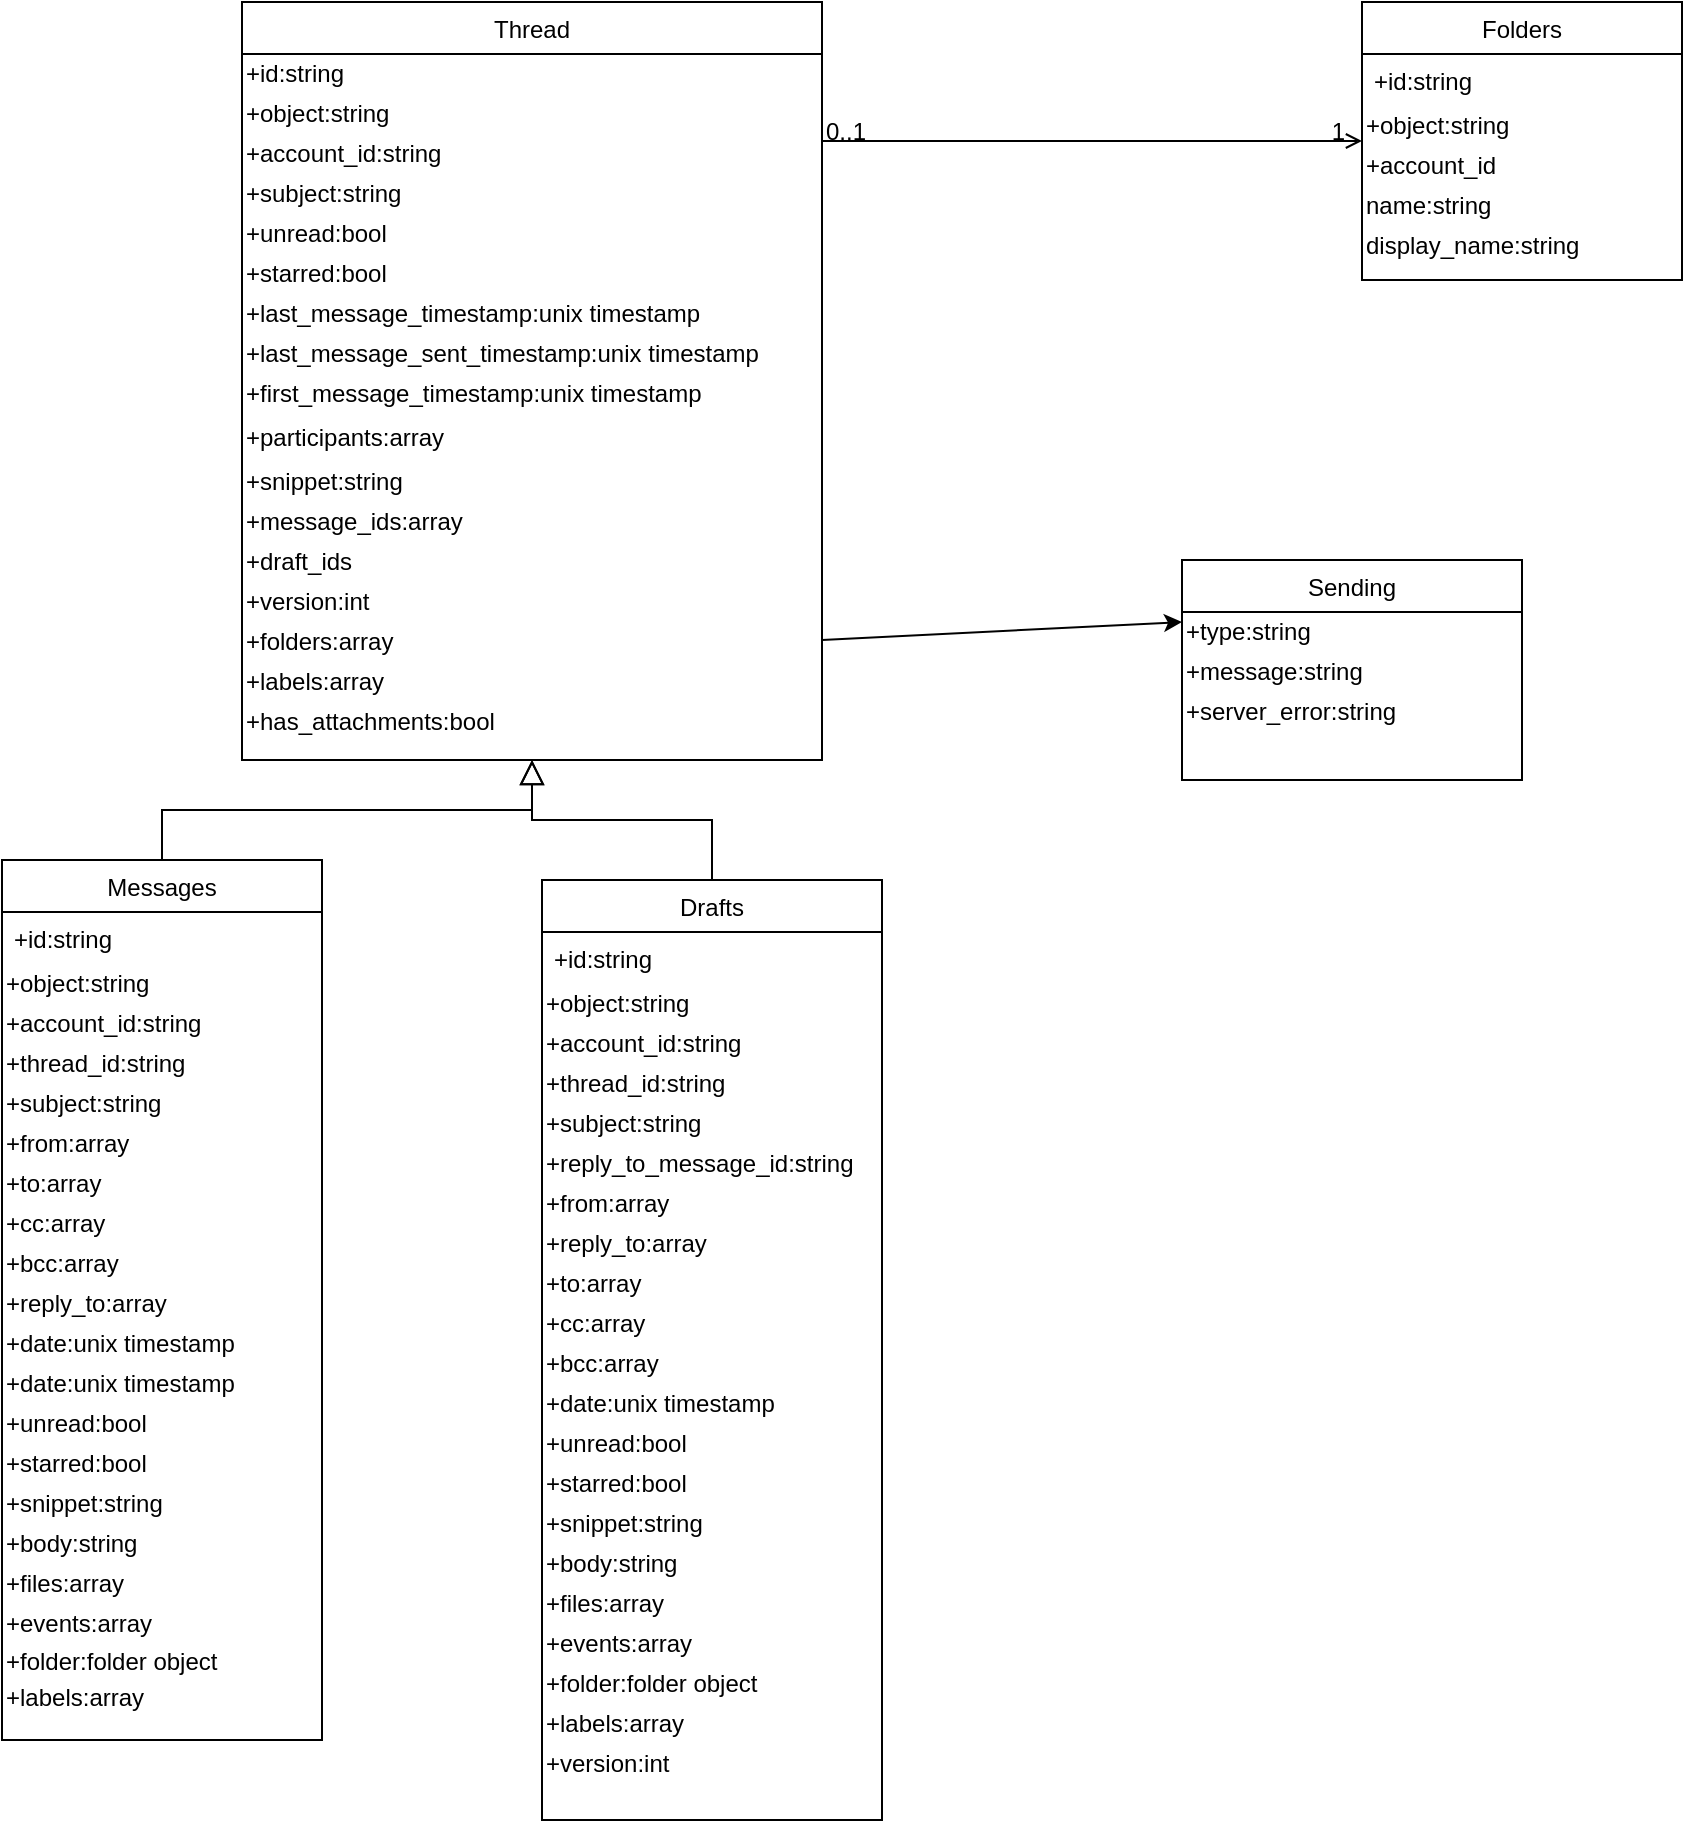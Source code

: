 <mxfile version="13.7.5" type="device"><diagram id="C5RBs43oDa-KdzZeNtuy" name="Page-1"><mxGraphModel dx="2031" dy="1089" grid="1" gridSize="10" guides="1" tooltips="1" connect="1" arrows="1" fold="1" page="1" pageScale="1" pageWidth="827" pageHeight="1169" math="0" shadow="0"><root><mxCell id="WIyWlLk6GJQsqaUBKTNV-0"/><mxCell id="WIyWlLk6GJQsqaUBKTNV-1" parent="WIyWlLk6GJQsqaUBKTNV-0"/><mxCell id="zkfFHV4jXpPFQw0GAbJ--0" value="Thread" style="swimlane;fontStyle=0;align=center;verticalAlign=top;childLayout=stackLayout;horizontal=1;startSize=26;horizontalStack=0;resizeParent=1;resizeLast=0;collapsible=1;marginBottom=0;rounded=0;shadow=0;strokeWidth=1;" parent="WIyWlLk6GJQsqaUBKTNV-1" vertex="1"><mxGeometry x="220" y="121" width="290" height="379" as="geometry"><mxRectangle x="230" y="140" width="160" height="26" as="alternateBounds"/></mxGeometry></mxCell><mxCell id="8-4x6N4khkb1Rf8WdjwC-2" value="+id:string" style="text;html=1;align=left;verticalAlign=middle;resizable=0;points=[];autosize=1;" vertex="1" parent="zkfFHV4jXpPFQw0GAbJ--0"><mxGeometry y="26" width="290" height="20" as="geometry"/></mxCell><mxCell id="8-4x6N4khkb1Rf8WdjwC-3" value="+object:string" style="text;html=1;strokeColor=none;fillColor=none;align=left;verticalAlign=middle;whiteSpace=wrap;rounded=0;" vertex="1" parent="zkfFHV4jXpPFQw0GAbJ--0"><mxGeometry y="46" width="290" height="20" as="geometry"/></mxCell><mxCell id="8-4x6N4khkb1Rf8WdjwC-4" value="+account_id:string" style="text;html=1;strokeColor=none;fillColor=none;align=left;verticalAlign=middle;whiteSpace=wrap;rounded=0;" vertex="1" parent="zkfFHV4jXpPFQw0GAbJ--0"><mxGeometry y="66" width="290" height="20" as="geometry"/></mxCell><mxCell id="8-4x6N4khkb1Rf8WdjwC-5" value="+subject:string" style="text;html=1;strokeColor=none;fillColor=none;align=left;verticalAlign=middle;whiteSpace=wrap;rounded=0;" vertex="1" parent="zkfFHV4jXpPFQw0GAbJ--0"><mxGeometry y="86" width="290" height="20" as="geometry"/></mxCell><mxCell id="8-4x6N4khkb1Rf8WdjwC-6" value="+unread:bool" style="text;html=1;strokeColor=none;fillColor=none;align=left;verticalAlign=middle;whiteSpace=wrap;rounded=0;" vertex="1" parent="zkfFHV4jXpPFQw0GAbJ--0"><mxGeometry y="106" width="290" height="20" as="geometry"/></mxCell><mxCell id="8-4x6N4khkb1Rf8WdjwC-8" value="+starred:bool" style="text;html=1;strokeColor=none;fillColor=none;align=left;verticalAlign=middle;whiteSpace=wrap;rounded=0;" vertex="1" parent="zkfFHV4jXpPFQw0GAbJ--0"><mxGeometry y="126" width="290" height="20" as="geometry"/></mxCell><mxCell id="8-4x6N4khkb1Rf8WdjwC-9" value="+last_message_timestamp:unix timestamp" style="text;html=1;strokeColor=none;fillColor=none;align=left;verticalAlign=middle;whiteSpace=wrap;rounded=0;" vertex="1" parent="zkfFHV4jXpPFQw0GAbJ--0"><mxGeometry y="146" width="290" height="20" as="geometry"/></mxCell><mxCell id="8-4x6N4khkb1Rf8WdjwC-10" value="+last_message_sent_timestamp:unix timestamp" style="text;html=1;strokeColor=none;fillColor=none;align=left;verticalAlign=middle;whiteSpace=wrap;rounded=0;" vertex="1" parent="zkfFHV4jXpPFQw0GAbJ--0"><mxGeometry y="166" width="290" height="20" as="geometry"/></mxCell><mxCell id="8-4x6N4khkb1Rf8WdjwC-11" value="+first_message_timestamp:unix timestamp" style="text;html=1;strokeColor=none;fillColor=none;align=left;verticalAlign=middle;whiteSpace=wrap;rounded=0;" vertex="1" parent="zkfFHV4jXpPFQw0GAbJ--0"><mxGeometry y="186" width="290" height="20" as="geometry"/></mxCell><mxCell id="8-4x6N4khkb1Rf8WdjwC-12" value="+participants:array" style="text;html=1;strokeColor=none;fillColor=none;align=left;verticalAlign=middle;whiteSpace=wrap;rounded=0;" vertex="1" parent="zkfFHV4jXpPFQw0GAbJ--0"><mxGeometry y="206" width="290" height="24" as="geometry"/></mxCell><mxCell id="8-4x6N4khkb1Rf8WdjwC-13" value="+snippet:string" style="text;html=1;strokeColor=none;fillColor=none;align=left;verticalAlign=middle;whiteSpace=wrap;rounded=0;" vertex="1" parent="zkfFHV4jXpPFQw0GAbJ--0"><mxGeometry y="230" width="290" height="20" as="geometry"/></mxCell><mxCell id="8-4x6N4khkb1Rf8WdjwC-14" value="+message_ids:array" style="text;html=1;strokeColor=none;fillColor=none;align=left;verticalAlign=middle;whiteSpace=wrap;rounded=0;" vertex="1" parent="zkfFHV4jXpPFQw0GAbJ--0"><mxGeometry y="250" width="290" height="20" as="geometry"/></mxCell><mxCell id="8-4x6N4khkb1Rf8WdjwC-15" value="+draft_ids" style="text;html=1;strokeColor=none;fillColor=none;align=left;verticalAlign=middle;whiteSpace=wrap;rounded=0;" vertex="1" parent="zkfFHV4jXpPFQw0GAbJ--0"><mxGeometry y="270" width="290" height="20" as="geometry"/></mxCell><mxCell id="8-4x6N4khkb1Rf8WdjwC-16" value="+version:int" style="text;html=1;strokeColor=none;fillColor=none;align=left;verticalAlign=middle;whiteSpace=wrap;rounded=0;" vertex="1" parent="zkfFHV4jXpPFQw0GAbJ--0"><mxGeometry y="290" width="290" height="20" as="geometry"/></mxCell><mxCell id="8-4x6N4khkb1Rf8WdjwC-17" value="+folders:array" style="text;html=1;strokeColor=none;fillColor=none;align=left;verticalAlign=middle;whiteSpace=wrap;rounded=0;" vertex="1" parent="zkfFHV4jXpPFQw0GAbJ--0"><mxGeometry y="310" width="290" height="20" as="geometry"/></mxCell><mxCell id="8-4x6N4khkb1Rf8WdjwC-18" value="+labels:array" style="text;html=1;strokeColor=none;fillColor=none;align=left;verticalAlign=middle;whiteSpace=wrap;rounded=0;" vertex="1" parent="zkfFHV4jXpPFQw0GAbJ--0"><mxGeometry y="330" width="290" height="20" as="geometry"/></mxCell><mxCell id="8-4x6N4khkb1Rf8WdjwC-19" value="+has_attachments:bool" style="text;html=1;strokeColor=none;fillColor=none;align=left;verticalAlign=middle;whiteSpace=wrap;rounded=0;" vertex="1" parent="zkfFHV4jXpPFQw0GAbJ--0"><mxGeometry y="350" width="290" height="20" as="geometry"/></mxCell><mxCell id="zkfFHV4jXpPFQw0GAbJ--12" value="" style="endArrow=block;endSize=10;endFill=0;shadow=0;strokeWidth=1;rounded=0;edgeStyle=elbowEdgeStyle;elbow=vertical;" parent="WIyWlLk6GJQsqaUBKTNV-1" source="zkfFHV4jXpPFQw0GAbJ--6" target="zkfFHV4jXpPFQw0GAbJ--0" edge="1"><mxGeometry width="160" relative="1" as="geometry"><mxPoint x="200" y="203" as="sourcePoint"/><mxPoint x="200" y="203" as="targetPoint"/></mxGeometry></mxCell><mxCell id="zkfFHV4jXpPFQw0GAbJ--16" value="" style="endArrow=block;endSize=10;endFill=0;shadow=0;strokeWidth=1;rounded=0;edgeStyle=elbowEdgeStyle;elbow=vertical;" parent="WIyWlLk6GJQsqaUBKTNV-1" source="zkfFHV4jXpPFQw0GAbJ--13" target="zkfFHV4jXpPFQw0GAbJ--0" edge="1"><mxGeometry width="160" relative="1" as="geometry"><mxPoint x="210" y="373" as="sourcePoint"/><mxPoint x="310" y="271" as="targetPoint"/></mxGeometry></mxCell><mxCell id="zkfFHV4jXpPFQw0GAbJ--26" value="" style="endArrow=open;shadow=0;strokeWidth=1;rounded=0;endFill=1;edgeStyle=elbowEdgeStyle;elbow=vertical;" parent="WIyWlLk6GJQsqaUBKTNV-1" source="zkfFHV4jXpPFQw0GAbJ--0" target="zkfFHV4jXpPFQw0GAbJ--17" edge="1"><mxGeometry x="0.5" y="41" relative="1" as="geometry"><mxPoint x="380" y="192" as="sourcePoint"/><mxPoint x="540" y="192" as="targetPoint"/><mxPoint x="-40" y="32" as="offset"/></mxGeometry></mxCell><mxCell id="zkfFHV4jXpPFQw0GAbJ--27" value="0..1" style="resizable=0;align=left;verticalAlign=bottom;labelBackgroundColor=none;fontSize=12;" parent="zkfFHV4jXpPFQw0GAbJ--26" connectable="0" vertex="1"><mxGeometry x="-1" relative="1" as="geometry"><mxPoint y="4" as="offset"/></mxGeometry></mxCell><mxCell id="zkfFHV4jXpPFQw0GAbJ--28" value="1" style="resizable=0;align=right;verticalAlign=bottom;labelBackgroundColor=none;fontSize=12;" parent="zkfFHV4jXpPFQw0GAbJ--26" connectable="0" vertex="1"><mxGeometry x="1" relative="1" as="geometry"><mxPoint x="-7" y="4" as="offset"/></mxGeometry></mxCell><mxCell id="zkfFHV4jXpPFQw0GAbJ--6" value="Messages" style="swimlane;fontStyle=0;align=center;verticalAlign=top;childLayout=stackLayout;horizontal=1;startSize=26;horizontalStack=0;resizeParent=1;resizeLast=0;collapsible=1;marginBottom=0;rounded=0;shadow=0;strokeWidth=1;" parent="WIyWlLk6GJQsqaUBKTNV-1" vertex="1"><mxGeometry x="100" y="550" width="160" height="440" as="geometry"><mxRectangle x="130" y="380" width="160" height="26" as="alternateBounds"/></mxGeometry></mxCell><mxCell id="zkfFHV4jXpPFQw0GAbJ--7" value="+id:string" style="text;align=left;verticalAlign=top;spacingLeft=4;spacingRight=4;overflow=hidden;rotatable=0;points=[[0,0.5],[1,0.5]];portConstraint=eastwest;" parent="zkfFHV4jXpPFQw0GAbJ--6" vertex="1"><mxGeometry y="26" width="160" height="26" as="geometry"/></mxCell><mxCell id="8-4x6N4khkb1Rf8WdjwC-20" value="&lt;span&gt;+object:string&lt;/span&gt;" style="text;html=1;strokeColor=none;fillColor=none;align=left;verticalAlign=middle;whiteSpace=wrap;rounded=0;" vertex="1" parent="zkfFHV4jXpPFQw0GAbJ--6"><mxGeometry y="52" width="160" height="20" as="geometry"/></mxCell><mxCell id="8-4x6N4khkb1Rf8WdjwC-21" value="&lt;span&gt;+account_id:string&lt;/span&gt;" style="text;html=1;strokeColor=none;fillColor=none;align=left;verticalAlign=middle;whiteSpace=wrap;rounded=0;" vertex="1" parent="zkfFHV4jXpPFQw0GAbJ--6"><mxGeometry y="72" width="160" height="20" as="geometry"/></mxCell><mxCell id="8-4x6N4khkb1Rf8WdjwC-23" value="&lt;span&gt;+thread_id:string&lt;/span&gt;" style="text;html=1;strokeColor=none;fillColor=none;align=left;verticalAlign=middle;whiteSpace=wrap;rounded=0;" vertex="1" parent="zkfFHV4jXpPFQw0GAbJ--6"><mxGeometry y="92" width="160" height="20" as="geometry"/></mxCell><mxCell id="8-4x6N4khkb1Rf8WdjwC-22" value="&lt;span&gt;+subject:string&lt;/span&gt;" style="text;html=1;strokeColor=none;fillColor=none;align=left;verticalAlign=middle;whiteSpace=wrap;rounded=0;" vertex="1" parent="zkfFHV4jXpPFQw0GAbJ--6"><mxGeometry y="112" width="160" height="20" as="geometry"/></mxCell><mxCell id="8-4x6N4khkb1Rf8WdjwC-24" value="+from:array" style="text;html=1;strokeColor=none;fillColor=none;align=left;verticalAlign=middle;whiteSpace=wrap;rounded=0;" vertex="1" parent="zkfFHV4jXpPFQw0GAbJ--6"><mxGeometry y="132" width="160" height="20" as="geometry"/></mxCell><mxCell id="8-4x6N4khkb1Rf8WdjwC-25" value="+to:array" style="text;html=1;strokeColor=none;fillColor=none;align=left;verticalAlign=middle;whiteSpace=wrap;rounded=0;" vertex="1" parent="zkfFHV4jXpPFQw0GAbJ--6"><mxGeometry y="152" width="160" height="20" as="geometry"/></mxCell><mxCell id="8-4x6N4khkb1Rf8WdjwC-26" value="+cc:array" style="text;html=1;strokeColor=none;fillColor=none;align=left;verticalAlign=middle;whiteSpace=wrap;rounded=0;" vertex="1" parent="zkfFHV4jXpPFQw0GAbJ--6"><mxGeometry y="172" width="160" height="20" as="geometry"/></mxCell><mxCell id="8-4x6N4khkb1Rf8WdjwC-27" value="+bcc:array" style="text;html=1;strokeColor=none;fillColor=none;align=left;verticalAlign=middle;whiteSpace=wrap;rounded=0;" vertex="1" parent="zkfFHV4jXpPFQw0GAbJ--6"><mxGeometry y="192" width="160" height="20" as="geometry"/></mxCell><mxCell id="8-4x6N4khkb1Rf8WdjwC-28" value="+reply_to:array" style="text;html=1;strokeColor=none;fillColor=none;align=left;verticalAlign=middle;whiteSpace=wrap;rounded=0;" vertex="1" parent="zkfFHV4jXpPFQw0GAbJ--6"><mxGeometry y="212" width="160" height="20" as="geometry"/></mxCell><mxCell id="8-4x6N4khkb1Rf8WdjwC-29" value="+date:unix timestamp" style="text;html=1;strokeColor=none;fillColor=none;align=left;verticalAlign=middle;whiteSpace=wrap;rounded=0;" vertex="1" parent="zkfFHV4jXpPFQw0GAbJ--6"><mxGeometry y="232" width="160" height="20" as="geometry"/></mxCell><mxCell id="8-4x6N4khkb1Rf8WdjwC-30" value="+date:unix timestamp" style="text;html=1;strokeColor=none;fillColor=none;align=left;verticalAlign=middle;whiteSpace=wrap;rounded=0;" vertex="1" parent="zkfFHV4jXpPFQw0GAbJ--6"><mxGeometry y="252" width="160" height="20" as="geometry"/></mxCell><mxCell id="8-4x6N4khkb1Rf8WdjwC-31" value="+unread:bool" style="text;html=1;strokeColor=none;fillColor=none;align=left;verticalAlign=middle;whiteSpace=wrap;rounded=0;" vertex="1" parent="zkfFHV4jXpPFQw0GAbJ--6"><mxGeometry y="272" width="160" height="20" as="geometry"/></mxCell><mxCell id="8-4x6N4khkb1Rf8WdjwC-32" value="+starred:bool" style="text;html=1;strokeColor=none;fillColor=none;align=left;verticalAlign=middle;whiteSpace=wrap;rounded=0;" vertex="1" parent="zkfFHV4jXpPFQw0GAbJ--6"><mxGeometry y="292" width="160" height="20" as="geometry"/></mxCell><mxCell id="8-4x6N4khkb1Rf8WdjwC-33" value="+snippet:string" style="text;html=1;strokeColor=none;fillColor=none;align=left;verticalAlign=middle;whiteSpace=wrap;rounded=0;" vertex="1" parent="zkfFHV4jXpPFQw0GAbJ--6"><mxGeometry y="312" width="160" height="20" as="geometry"/></mxCell><mxCell id="8-4x6N4khkb1Rf8WdjwC-34" value="+body:string" style="text;html=1;strokeColor=none;fillColor=none;align=left;verticalAlign=middle;whiteSpace=wrap;rounded=0;" vertex="1" parent="zkfFHV4jXpPFQw0GAbJ--6"><mxGeometry y="332" width="160" height="20" as="geometry"/></mxCell><mxCell id="8-4x6N4khkb1Rf8WdjwC-35" value="+files:array" style="text;html=1;strokeColor=none;fillColor=none;align=left;verticalAlign=middle;whiteSpace=wrap;rounded=0;" vertex="1" parent="zkfFHV4jXpPFQw0GAbJ--6"><mxGeometry y="352" width="160" height="20" as="geometry"/></mxCell><mxCell id="8-4x6N4khkb1Rf8WdjwC-36" value="+events:array" style="text;html=1;strokeColor=none;fillColor=none;align=left;verticalAlign=middle;whiteSpace=wrap;rounded=0;" vertex="1" parent="zkfFHV4jXpPFQw0GAbJ--6"><mxGeometry y="372" width="160" height="20" as="geometry"/></mxCell><mxCell id="8-4x6N4khkb1Rf8WdjwC-37" value="+folder:folder object" style="text;html=1;strokeColor=none;fillColor=none;align=left;verticalAlign=middle;whiteSpace=wrap;rounded=0;" vertex="1" parent="zkfFHV4jXpPFQw0GAbJ--6"><mxGeometry y="392" width="160" height="18" as="geometry"/></mxCell><mxCell id="8-4x6N4khkb1Rf8WdjwC-38" value="+labels:array" style="text;html=1;strokeColor=none;fillColor=none;align=left;verticalAlign=middle;whiteSpace=wrap;rounded=0;" vertex="1" parent="zkfFHV4jXpPFQw0GAbJ--6"><mxGeometry y="410" width="160" height="18" as="geometry"/></mxCell><mxCell id="zkfFHV4jXpPFQw0GAbJ--13" value="Drafts" style="swimlane;fontStyle=0;align=center;verticalAlign=top;childLayout=stackLayout;horizontal=1;startSize=26;horizontalStack=0;resizeParent=1;resizeLast=0;collapsible=1;marginBottom=0;rounded=0;shadow=0;strokeWidth=1;" parent="WIyWlLk6GJQsqaUBKTNV-1" vertex="1"><mxGeometry x="370" y="560" width="170" height="470" as="geometry"><mxRectangle x="340" y="380" width="170" height="26" as="alternateBounds"/></mxGeometry></mxCell><mxCell id="zkfFHV4jXpPFQw0GAbJ--14" value="+id:string" style="text;align=left;verticalAlign=top;spacingLeft=4;spacingRight=4;overflow=hidden;rotatable=0;points=[[0,0.5],[1,0.5]];portConstraint=eastwest;" parent="zkfFHV4jXpPFQw0GAbJ--13" vertex="1"><mxGeometry y="26" width="170" height="26" as="geometry"/></mxCell><mxCell id="8-4x6N4khkb1Rf8WdjwC-44" value="&lt;span&gt;+object:string&lt;/span&gt;" style="text;html=1;strokeColor=none;fillColor=none;align=left;verticalAlign=middle;whiteSpace=wrap;rounded=0;" vertex="1" parent="zkfFHV4jXpPFQw0GAbJ--13"><mxGeometry y="52" width="170" height="20" as="geometry"/></mxCell><mxCell id="8-4x6N4khkb1Rf8WdjwC-45" value="+account_id:string" style="text;html=1;strokeColor=none;fillColor=none;align=left;verticalAlign=middle;whiteSpace=wrap;rounded=0;" vertex="1" parent="zkfFHV4jXpPFQw0GAbJ--13"><mxGeometry y="72" width="170" height="20" as="geometry"/></mxCell><mxCell id="8-4x6N4khkb1Rf8WdjwC-46" value="+thread_id:string" style="text;html=1;strokeColor=none;fillColor=none;align=left;verticalAlign=middle;whiteSpace=wrap;rounded=0;" vertex="1" parent="zkfFHV4jXpPFQw0GAbJ--13"><mxGeometry y="92" width="170" height="20" as="geometry"/></mxCell><mxCell id="8-4x6N4khkb1Rf8WdjwC-47" value="+subject:string" style="text;html=1;strokeColor=none;fillColor=none;align=left;verticalAlign=middle;whiteSpace=wrap;rounded=0;" vertex="1" parent="zkfFHV4jXpPFQw0GAbJ--13"><mxGeometry y="112" width="170" height="20" as="geometry"/></mxCell><mxCell id="8-4x6N4khkb1Rf8WdjwC-48" value="+reply_to_message_id:string" style="text;html=1;strokeColor=none;fillColor=none;align=left;verticalAlign=middle;whiteSpace=wrap;rounded=0;" vertex="1" parent="zkfFHV4jXpPFQw0GAbJ--13"><mxGeometry y="132" width="170" height="20" as="geometry"/></mxCell><mxCell id="8-4x6N4khkb1Rf8WdjwC-49" value="+from:array" style="text;html=1;strokeColor=none;fillColor=none;align=left;verticalAlign=middle;whiteSpace=wrap;rounded=0;" vertex="1" parent="zkfFHV4jXpPFQw0GAbJ--13"><mxGeometry y="152" width="170" height="20" as="geometry"/></mxCell><mxCell id="8-4x6N4khkb1Rf8WdjwC-50" value="+reply_to:array" style="text;html=1;strokeColor=none;fillColor=none;align=left;verticalAlign=middle;whiteSpace=wrap;rounded=0;" vertex="1" parent="zkfFHV4jXpPFQw0GAbJ--13"><mxGeometry y="172" width="170" height="20" as="geometry"/></mxCell><mxCell id="8-4x6N4khkb1Rf8WdjwC-51" value="+to:array" style="text;html=1;strokeColor=none;fillColor=none;align=left;verticalAlign=middle;whiteSpace=wrap;rounded=0;" vertex="1" parent="zkfFHV4jXpPFQw0GAbJ--13"><mxGeometry y="192" width="170" height="20" as="geometry"/></mxCell><mxCell id="8-4x6N4khkb1Rf8WdjwC-52" value="+cc:array" style="text;html=1;strokeColor=none;fillColor=none;align=left;verticalAlign=middle;whiteSpace=wrap;rounded=0;" vertex="1" parent="zkfFHV4jXpPFQw0GAbJ--13"><mxGeometry y="212" width="170" height="20" as="geometry"/></mxCell><mxCell id="8-4x6N4khkb1Rf8WdjwC-53" value="+bcc:array" style="text;html=1;strokeColor=none;fillColor=none;align=left;verticalAlign=middle;whiteSpace=wrap;rounded=0;" vertex="1" parent="zkfFHV4jXpPFQw0GAbJ--13"><mxGeometry y="232" width="170" height="20" as="geometry"/></mxCell><mxCell id="8-4x6N4khkb1Rf8WdjwC-54" value="+date:unix timestamp" style="text;html=1;strokeColor=none;fillColor=none;align=left;verticalAlign=middle;whiteSpace=wrap;rounded=0;" vertex="1" parent="zkfFHV4jXpPFQw0GAbJ--13"><mxGeometry y="252" width="170" height="20" as="geometry"/></mxCell><mxCell id="8-4x6N4khkb1Rf8WdjwC-55" value="+unread:bool" style="text;html=1;strokeColor=none;fillColor=none;align=left;verticalAlign=middle;whiteSpace=wrap;rounded=0;" vertex="1" parent="zkfFHV4jXpPFQw0GAbJ--13"><mxGeometry y="272" width="170" height="20" as="geometry"/></mxCell><mxCell id="8-4x6N4khkb1Rf8WdjwC-56" value="+starred:bool" style="text;html=1;strokeColor=none;fillColor=none;align=left;verticalAlign=middle;whiteSpace=wrap;rounded=0;" vertex="1" parent="zkfFHV4jXpPFQw0GAbJ--13"><mxGeometry y="292" width="170" height="20" as="geometry"/></mxCell><mxCell id="8-4x6N4khkb1Rf8WdjwC-57" value="+snippet:string" style="text;html=1;strokeColor=none;fillColor=none;align=left;verticalAlign=middle;whiteSpace=wrap;rounded=0;" vertex="1" parent="zkfFHV4jXpPFQw0GAbJ--13"><mxGeometry y="312" width="170" height="20" as="geometry"/></mxCell><mxCell id="8-4x6N4khkb1Rf8WdjwC-58" value="+body:string" style="text;html=1;strokeColor=none;fillColor=none;align=left;verticalAlign=middle;whiteSpace=wrap;rounded=0;" vertex="1" parent="zkfFHV4jXpPFQw0GAbJ--13"><mxGeometry y="332" width="170" height="20" as="geometry"/></mxCell><mxCell id="8-4x6N4khkb1Rf8WdjwC-59" value="+files:array" style="text;html=1;strokeColor=none;fillColor=none;align=left;verticalAlign=middle;whiteSpace=wrap;rounded=0;" vertex="1" parent="zkfFHV4jXpPFQw0GAbJ--13"><mxGeometry y="352" width="170" height="20" as="geometry"/></mxCell><mxCell id="8-4x6N4khkb1Rf8WdjwC-60" value="+events:array" style="text;html=1;strokeColor=none;fillColor=none;align=left;verticalAlign=middle;whiteSpace=wrap;rounded=0;" vertex="1" parent="zkfFHV4jXpPFQw0GAbJ--13"><mxGeometry y="372" width="170" height="20" as="geometry"/></mxCell><mxCell id="8-4x6N4khkb1Rf8WdjwC-61" value="+folder:folder object" style="text;html=1;strokeColor=none;fillColor=none;align=left;verticalAlign=middle;whiteSpace=wrap;rounded=0;" vertex="1" parent="zkfFHV4jXpPFQw0GAbJ--13"><mxGeometry y="392" width="170" height="20" as="geometry"/></mxCell><mxCell id="8-4x6N4khkb1Rf8WdjwC-62" value="+labels:array" style="text;html=1;strokeColor=none;fillColor=none;align=left;verticalAlign=middle;whiteSpace=wrap;rounded=0;" vertex="1" parent="zkfFHV4jXpPFQw0GAbJ--13"><mxGeometry y="412" width="170" height="20" as="geometry"/></mxCell><mxCell id="8-4x6N4khkb1Rf8WdjwC-63" value="+version:int" style="text;html=1;strokeColor=none;fillColor=none;align=left;verticalAlign=middle;whiteSpace=wrap;rounded=0;" vertex="1" parent="zkfFHV4jXpPFQw0GAbJ--13"><mxGeometry y="432" width="170" height="20" as="geometry"/></mxCell><mxCell id="zkfFHV4jXpPFQw0GAbJ--17" value="Folders" style="swimlane;fontStyle=0;align=center;verticalAlign=top;childLayout=stackLayout;horizontal=1;startSize=26;horizontalStack=0;resizeParent=1;resizeLast=0;collapsible=1;marginBottom=0;rounded=0;shadow=0;strokeWidth=1;" parent="WIyWlLk6GJQsqaUBKTNV-1" vertex="1"><mxGeometry x="780" y="121" width="160" height="139" as="geometry"><mxRectangle x="550" y="140" width="160" height="26" as="alternateBounds"/></mxGeometry></mxCell><mxCell id="zkfFHV4jXpPFQw0GAbJ--18" value="+id:string" style="text;align=left;verticalAlign=top;spacingLeft=4;spacingRight=4;overflow=hidden;rotatable=0;points=[[0,0.5],[1,0.5]];portConstraint=eastwest;" parent="zkfFHV4jXpPFQw0GAbJ--17" vertex="1"><mxGeometry y="26" width="160" height="26" as="geometry"/></mxCell><mxCell id="8-4x6N4khkb1Rf8WdjwC-40" value="+object:string" style="text;html=1;strokeColor=none;fillColor=none;align=left;verticalAlign=middle;whiteSpace=wrap;rounded=0;" vertex="1" parent="zkfFHV4jXpPFQw0GAbJ--17"><mxGeometry y="52" width="160" height="20" as="geometry"/></mxCell><mxCell id="8-4x6N4khkb1Rf8WdjwC-39" value="+account_id" style="text;html=1;strokeColor=none;fillColor=none;align=left;verticalAlign=middle;whiteSpace=wrap;rounded=0;" vertex="1" parent="zkfFHV4jXpPFQw0GAbJ--17"><mxGeometry y="72" width="160" height="20" as="geometry"/></mxCell><mxCell id="8-4x6N4khkb1Rf8WdjwC-42" value="name:string" style="text;html=1;strokeColor=none;fillColor=none;align=left;verticalAlign=middle;whiteSpace=wrap;rounded=0;" vertex="1" parent="zkfFHV4jXpPFQw0GAbJ--17"><mxGeometry y="92" width="160" height="20" as="geometry"/></mxCell><mxCell id="8-4x6N4khkb1Rf8WdjwC-43" value="display_name:string" style="text;html=1;strokeColor=none;fillColor=none;align=left;verticalAlign=middle;whiteSpace=wrap;rounded=0;" vertex="1" parent="zkfFHV4jXpPFQw0GAbJ--17"><mxGeometry y="112" width="160" height="20" as="geometry"/></mxCell><mxCell id="8-4x6N4khkb1Rf8WdjwC-64" value="Sending" style="swimlane;fontStyle=0;align=center;verticalAlign=top;childLayout=stackLayout;horizontal=1;startSize=26;horizontalStack=0;resizeParent=1;resizeLast=0;collapsible=1;marginBottom=0;rounded=0;shadow=0;strokeWidth=1;" vertex="1" parent="WIyWlLk6GJQsqaUBKTNV-1"><mxGeometry x="690" y="400" width="170" height="110" as="geometry"><mxRectangle x="340" y="380" width="170" height="26" as="alternateBounds"/></mxGeometry></mxCell><mxCell id="8-4x6N4khkb1Rf8WdjwC-88" value="+type:string" style="text;html=1;strokeColor=none;fillColor=none;align=left;verticalAlign=middle;whiteSpace=wrap;rounded=0;" vertex="1" parent="8-4x6N4khkb1Rf8WdjwC-64"><mxGeometry y="26" width="170" height="20" as="geometry"/></mxCell><mxCell id="8-4x6N4khkb1Rf8WdjwC-89" value="+message:string" style="text;html=1;strokeColor=none;fillColor=none;align=left;verticalAlign=middle;whiteSpace=wrap;rounded=0;" vertex="1" parent="8-4x6N4khkb1Rf8WdjwC-64"><mxGeometry y="46" width="170" height="20" as="geometry"/></mxCell><mxCell id="8-4x6N4khkb1Rf8WdjwC-90" value="+server_error:string" style="text;html=1;strokeColor=none;fillColor=none;align=left;verticalAlign=middle;whiteSpace=wrap;rounded=0;" vertex="1" parent="8-4x6N4khkb1Rf8WdjwC-64"><mxGeometry y="66" width="170" height="20" as="geometry"/></mxCell><mxCell id="8-4x6N4khkb1Rf8WdjwC-87" value="" style="endArrow=classic;html=1;entryX=0;entryY=0.25;entryDx=0;entryDy=0;" edge="1" parent="WIyWlLk6GJQsqaUBKTNV-1"><mxGeometry width="50" height="50" relative="1" as="geometry"><mxPoint x="510" y="440" as="sourcePoint"/><mxPoint x="690" y="431" as="targetPoint"/></mxGeometry></mxCell></root></mxGraphModel></diagram></mxfile>